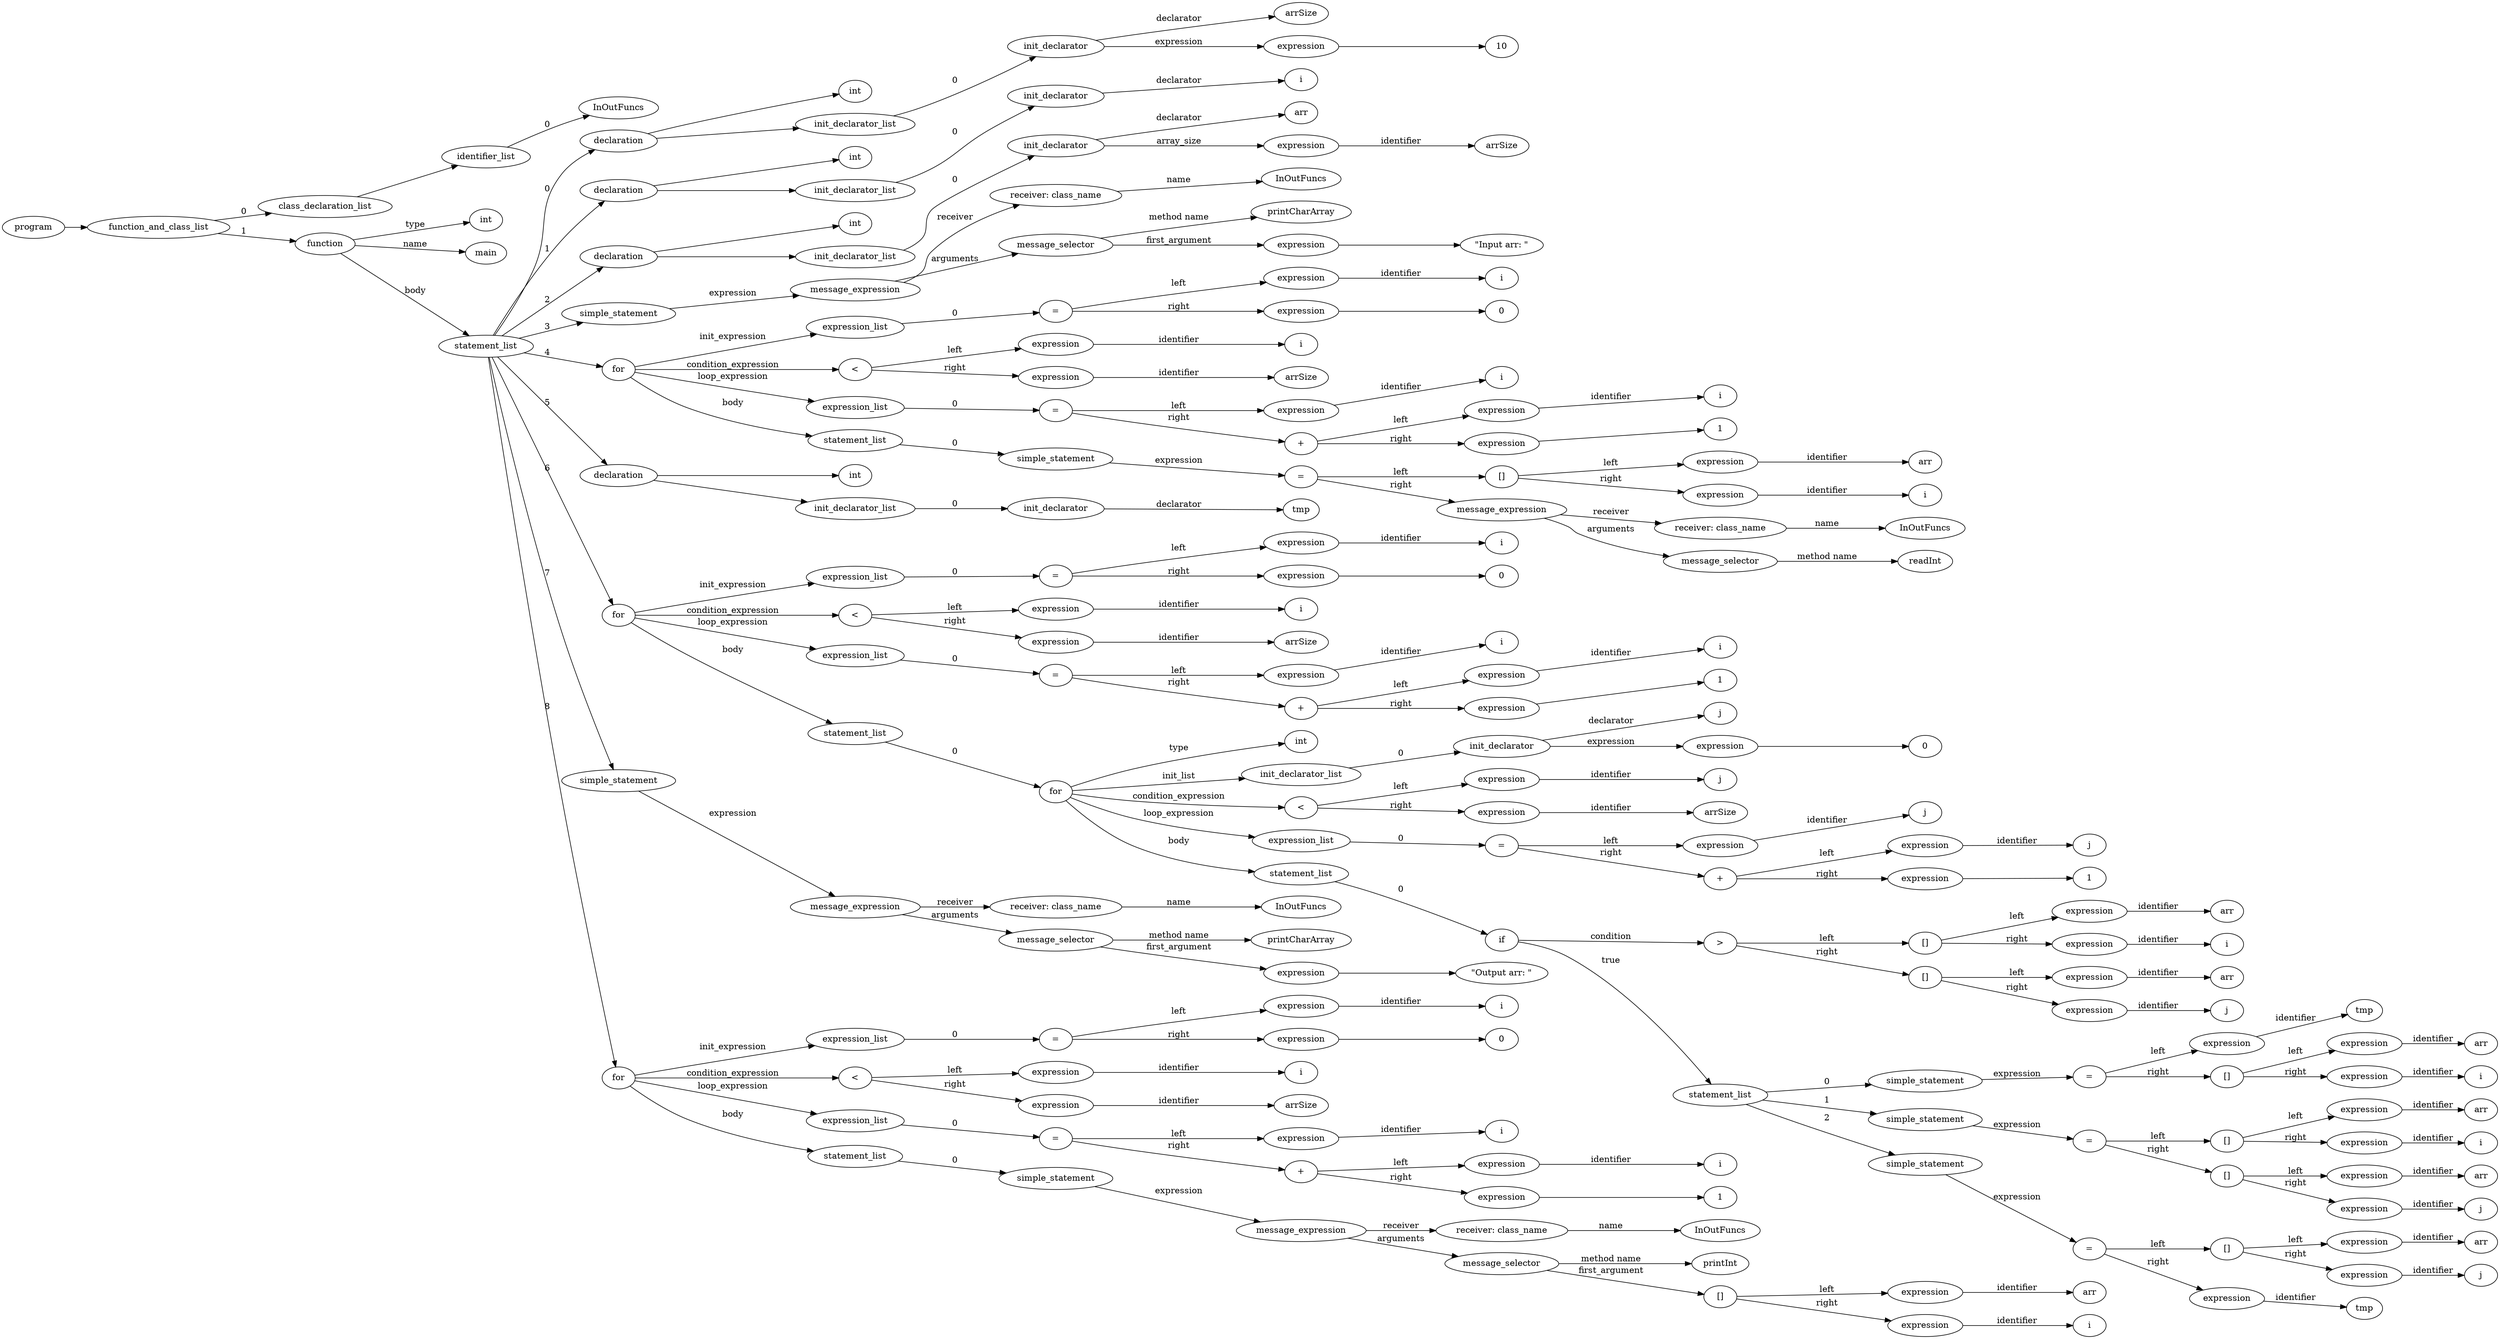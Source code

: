 digraph ObjectiveC { rankdir="LR";
149[label="program"];
149->2;
2[label="function_and_class_list"];
2->1[label="0"];
1[label="class_declaration_list"];
1->0;
0[label="identifier_list"];
0.0 [label="InOutFuncs"];
0->0.0 [label="0"];
2->148[label="1"];
148[label="function"];
148->3[label="type"];
3[label="int"];
148->148.1 [label="name"];
148.1 [label="main"];
148->10[label="body"];
10[label="statement_list"];
10->9[label="0"];
9[label="declaration"];
9->4;
4[label="int"];
9->8;
8[label="init_declarator_list"];
8->7[label="0"];
7[label="init_declarator"];
7.1 [label="arrSize"];
7->7.1[label="declarator"];
7->6[label="expression"];
6[label="expression"];
6->5;
5[label="10"];
10->14[label="1"];
14[label="declaration"];
14->11;
11[label="int"];
14->13;
13[label="init_declarator_list"];
13->12[label="0"];
12[label="init_declarator"];
12.1 [label="i"];
12->12.1[label="declarator"];
10->19[label="2"];
19[label="declaration"];
19->15;
15[label="int"];
19->18;
18[label="init_declarator_list"];
18->17[label="0"];
17[label="init_declarator"];
17.1 [label="arr"];
17->17.1[label="declarator"];
17->16[label="array_size"];
16[label="expression"];
16->16.1 [label="identifier"];16.1[label="arrSize"];
10->25[label="3"];
25[label="simple_statement"];
25->24[label="expression"];
24[label="expression"];
24[label="message_expression"];
24->20[label="receiver"];
20[label="receiver: class_name"];
20.1 [label="InOutFuncs"];
20->20.1 [label="name"];
24->23[label="arguments"];
23[label="message_selector"];
23.1 [label="printCharArray"];
23->23.1 [label="method name"]; 
23->22[label="first_argument"];
22[label="expression"];
22->21;
21[label=<"Input arr: 
">];
10->50[label="4"];
50[label="for"];
50->30[label="init_expression"];
30[label="expression_list"];
30->29[label="0"];
29[label="expression"];
29[label="="];
29->26[label="left"];
26[label="expression"];
26->26.1 [label="identifier"];26.1[label="i"];
29->28[label="right"];
28[label="expression"];
28->27;
27[label="0"];
50->33[label="condition_expression"];
33[label="expression"];
33[label="<"];
33->31[label="left"];
31[label="expression"];
31->31.1 [label="identifier"];31.1[label="i"];
33->32[label="right"];
32[label="expression"];
32->32.1 [label="identifier"];32.1[label="arrSize"];
50->40[label="loop_expression"];
40[label="expression_list"];
40->39[label="0"];
39[label="expression"];
39[label="="];
39->34[label="left"];
34[label="expression"];
34->34.1 [label="identifier"];34.1[label="i"];
39->38[label="right"];
38[label="expression"];
38[label="+"];
38->35[label="left"];
35[label="expression"];
35->35.1 [label="identifier"];35.1[label="i"];
38->37[label="right"];
37[label="expression"];
37->36;
36[label="1"];
50->49[label="body"];
49[label="statement_list"];
49->48[label="0"];
48[label="simple_statement"];
48->47[label="expression"];
47[label="expression"];
47[label="="];
47->43[label="left"];
43[label="expression"];
43[label="[]"];
43->41[label="left"];
41[label="expression"];
41->41.1 [label="identifier"];41.1[label="arr"];
43->42[label="right"];
42[label="expression"];
42->42.1 [label="identifier"];42.1[label="i"];
47->46[label="right"];
46[label="expression"];
46[label="message_expression"];
46->44[label="receiver"];
44[label="receiver: class_name"];
44.1 [label="InOutFuncs"];
44->44.1 [label="name"];
46->45[label="arguments"];
45[label="message_selector"];
45.1 [label="readInt"];
45->45.1 [label="method name"]; 
10->54[label="5"];
54[label="declaration"];
54->51;
51[label="int"];
54->53;
53[label="init_declarator_list"];
53->52[label="0"];
52[label="init_declarator"];
52.1 [label="tmp"];
52->52.1[label="declarator"];
10->117[label="6"];
117[label="for"];
117->59[label="init_expression"];
59[label="expression_list"];
59->58[label="0"];
58[label="expression"];
58[label="="];
58->55[label="left"];
55[label="expression"];
55->55.1 [label="identifier"];55.1[label="i"];
58->57[label="right"];
57[label="expression"];
57->56;
56[label="0"];
117->62[label="condition_expression"];
62[label="expression"];
62[label="<"];
62->60[label="left"];
60[label="expression"];
60->60.1 [label="identifier"];60.1[label="i"];
62->61[label="right"];
61[label="expression"];
61->61.1 [label="identifier"];61.1[label="arrSize"];
117->69[label="loop_expression"];
69[label="expression_list"];
69->68[label="0"];
68[label="expression"];
68[label="="];
68->63[label="left"];
63[label="expression"];
63->63.1 [label="identifier"];63.1[label="i"];
68->67[label="right"];
67[label="expression"];
67[label="+"];
67->64[label="left"];
64[label="expression"];
64->64.1 [label="identifier"];64.1[label="i"];
67->66[label="right"];
66[label="expression"];
66->65;
65[label="1"];
117->116[label="body"];
116[label="statement_list"];
116->115[label="0"];
115[label="for"];
115->70[label="type"];
70[label="int"];
115->74[label="init_list"];
74[label="init_declarator_list"];
74->73[label="0"];
73[label="init_declarator"];
73.1 [label="j"];
73->73.1[label="declarator"];
73->72[label="expression"];
72[label="expression"];
72->71;
71[label="0"];
115->77[label="condition_expression"];
77[label="expression"];
77[label="<"];
77->75[label="left"];
75[label="expression"];
75->75.1 [label="identifier"];75.1[label="j"];
77->76[label="right"];
76[label="expression"];
76->76.1 [label="identifier"];76.1[label="arrSize"];
115->84[label="loop_expression"];
84[label="expression_list"];
84->83[label="0"];
83[label="expression"];
83[label="="];
83->78[label="left"];
78[label="expression"];
78->78.1 [label="identifier"];78.1[label="j"];
83->82[label="right"];
82[label="expression"];
82[label="+"];
82->79[label="left"];
79[label="expression"];
79->79.1 [label="identifier"];79.1[label="j"];
82->81[label="right"];
81[label="expression"];
81->80;
80[label="1"];
115->114[label="body"];
114[label="statement_list"];
114->113[label="0"];
113[label="if"];
113->91[label="condition"];
91[label="expression"];
91[label=">"];
91->87[label="left"];
87[label="expression"];
87[label="[]"];
87->85[label="left"];
85[label="expression"];
85->85.1 [label="identifier"];85.1[label="arr"];
87->86[label="right"];
86[label="expression"];
86->86.1 [label="identifier"];86.1[label="i"];
91->90[label="right"];
90[label="expression"];
90[label="[]"];
90->88[label="left"];
88[label="expression"];
88->88.1 [label="identifier"];88.1[label="arr"];
90->89[label="right"];
89[label="expression"];
89->89.1 [label="identifier"];89.1[label="j"];
113->98[label="true"];
98[label="statement_list"];
98->97[label="0"];
97[label="simple_statement"];
97->96[label="expression"];
96[label="expression"];
96[label="="];
96->92[label="left"];
92[label="expression"];
92->92.1 [label="identifier"];92.1[label="tmp"];
96->95[label="right"];
95[label="expression"];
95[label="[]"];
95->93[label="left"];
93[label="expression"];
93->93.1 [label="identifier"];93.1[label="arr"];
95->94[label="right"];
94[label="expression"];
94->94.1 [label="identifier"];94.1[label="i"];
98->106[label="1"];
106[label="simple_statement"];
106->105[label="expression"];
105[label="expression"];
105[label="="];
105->101[label="left"];
101[label="expression"];
101[label="[]"];
101->99[label="left"];
99[label="expression"];
99->99.1 [label="identifier"];99.1[label="arr"];
101->100[label="right"];
100[label="expression"];
100->100.1 [label="identifier"];100.1[label="i"];
105->104[label="right"];
104[label="expression"];
104[label="[]"];
104->102[label="left"];
102[label="expression"];
102->102.1 [label="identifier"];102.1[label="arr"];
104->103[label="right"];
103[label="expression"];
103->103.1 [label="identifier"];103.1[label="j"];
98->112[label="2"];
112[label="simple_statement"];
112->111[label="expression"];
111[label="expression"];
111[label="="];
111->109[label="left"];
109[label="expression"];
109[label="[]"];
109->107[label="left"];
107[label="expression"];
107->107.1 [label="identifier"];107.1[label="arr"];
109->108[label="right"];
108[label="expression"];
108->108.1 [label="identifier"];108.1[label="j"];
111->110[label="right"];
110[label="expression"];
110->110.1 [label="identifier"];110.1[label="tmp"];
10->123[label="7"];
123[label="simple_statement"];
123->122[label="expression"];
122[label="expression"];
122[label="message_expression"];
122->118[label="receiver"];
118[label="receiver: class_name"];
118.1 [label="InOutFuncs"];
118->118.1 [label="name"];
122->121[label="arguments"];
121[label="message_selector"];
121.1 [label="printCharArray"];
121->121.1 [label="method name"]; 
121->120[label="first_argument"];
120[label="expression"];
120->119;
119[label=<"
Output arr: 
">];
10->147[label="8"];
147[label="for"];
147->128[label="init_expression"];
128[label="expression_list"];
128->127[label="0"];
127[label="expression"];
127[label="="];
127->124[label="left"];
124[label="expression"];
124->124.1 [label="identifier"];124.1[label="i"];
127->126[label="right"];
126[label="expression"];
126->125;
125[label="0"];
147->131[label="condition_expression"];
131[label="expression"];
131[label="<"];
131->129[label="left"];
129[label="expression"];
129->129.1 [label="identifier"];129.1[label="i"];
131->130[label="right"];
130[label="expression"];
130->130.1 [label="identifier"];130.1[label="arrSize"];
147->138[label="loop_expression"];
138[label="expression_list"];
138->137[label="0"];
137[label="expression"];
137[label="="];
137->132[label="left"];
132[label="expression"];
132->132.1 [label="identifier"];132.1[label="i"];
137->136[label="right"];
136[label="expression"];
136[label="+"];
136->133[label="left"];
133[label="expression"];
133->133.1 [label="identifier"];133.1[label="i"];
136->135[label="right"];
135[label="expression"];
135->134;
134[label="1"];
147->146[label="body"];
146[label="statement_list"];
146->145[label="0"];
145[label="simple_statement"];
145->144[label="expression"];
144[label="expression"];
144[label="message_expression"];
144->139[label="receiver"];
139[label="receiver: class_name"];
139.1 [label="InOutFuncs"];
139->139.1 [label="name"];
144->143[label="arguments"];
143[label="message_selector"];
143.1 [label="printInt"];
143->143.1 [label="method name"]; 
143->142[label="first_argument"];
142[label="expression"];
142[label="[]"];
142->140[label="left"];
140[label="expression"];
140->140.1 [label="identifier"];140.1[label="arr"];
142->141[label="right"];
141[label="expression"];
141->141.1 [label="identifier"];141.1[label="i"];
}
